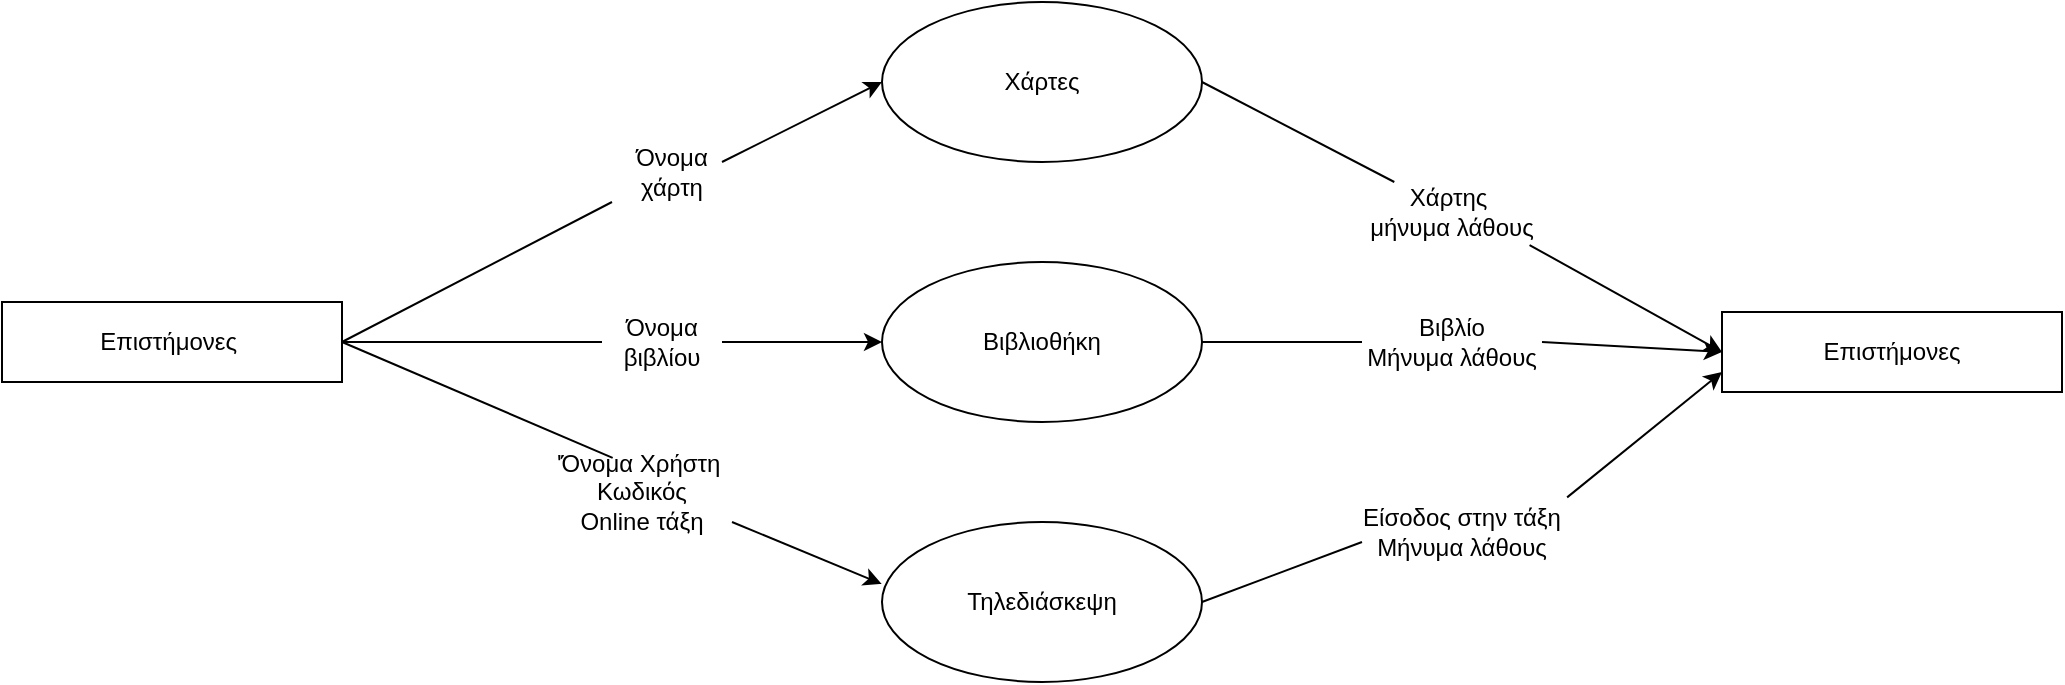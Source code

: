 <mxfile version="21.3.2" type="github">
  <diagram name="Σελίδα-1" id="d722_HOSetGY8IbsiXK8">
    <mxGraphModel dx="1354" dy="637" grid="1" gridSize="10" guides="1" tooltips="1" connect="1" arrows="1" fold="1" page="1" pageScale="1" pageWidth="3300" pageHeight="4681" math="0" shadow="0">
      <root>
        <mxCell id="0" />
        <mxCell id="1" parent="0" />
        <mxCell id="W4YdzC6T8s4nz27xlf9W-1" value="Επιστήμονες&amp;nbsp;" style="rounded=0;whiteSpace=wrap;html=1;" vertex="1" parent="1">
          <mxGeometry x="880" y="790" width="170" height="40" as="geometry" />
        </mxCell>
        <mxCell id="W4YdzC6T8s4nz27xlf9W-3" value="Χάρτες" style="ellipse;whiteSpace=wrap;html=1;align=center;" vertex="1" parent="1">
          <mxGeometry x="1320" y="640" width="160" height="80" as="geometry" />
        </mxCell>
        <mxCell id="W4YdzC6T8s4nz27xlf9W-4" value="" style="endArrow=none;html=1;rounded=0;exitX=1;exitY=0.5;exitDx=0;exitDy=0;entryX=0;entryY=1;entryDx=0;entryDy=0;" edge="1" parent="1" source="W4YdzC6T8s4nz27xlf9W-1" target="W4YdzC6T8s4nz27xlf9W-5">
          <mxGeometry width="50" height="50" relative="1" as="geometry">
            <mxPoint x="1080" y="710" as="sourcePoint" />
            <mxPoint x="1120" y="680" as="targetPoint" />
          </mxGeometry>
        </mxCell>
        <mxCell id="W4YdzC6T8s4nz27xlf9W-5" value="Όνομα χάρτη" style="text;html=1;strokeColor=none;fillColor=none;align=center;verticalAlign=middle;whiteSpace=wrap;rounded=0;" vertex="1" parent="1">
          <mxGeometry x="1185" y="710" width="60" height="30" as="geometry" />
        </mxCell>
        <mxCell id="W4YdzC6T8s4nz27xlf9W-6" value="" style="endArrow=classic;html=1;rounded=0;entryX=0;entryY=0.5;entryDx=0;entryDy=0;" edge="1" parent="1" target="W4YdzC6T8s4nz27xlf9W-3">
          <mxGeometry width="50" height="50" relative="1" as="geometry">
            <mxPoint x="1240" y="720" as="sourcePoint" />
            <mxPoint x="1260" y="640" as="targetPoint" />
          </mxGeometry>
        </mxCell>
        <mxCell id="W4YdzC6T8s4nz27xlf9W-7" value="Βιβλιοθήκη" style="ellipse;whiteSpace=wrap;html=1;align=center;" vertex="1" parent="1">
          <mxGeometry x="1320" y="770" width="160" height="80" as="geometry" />
        </mxCell>
        <mxCell id="W4YdzC6T8s4nz27xlf9W-8" value="" style="endArrow=none;html=1;rounded=0;exitX=1;exitY=0.5;exitDx=0;exitDy=0;entryX=0;entryY=0.5;entryDx=0;entryDy=0;" edge="1" parent="1" source="W4YdzC6T8s4nz27xlf9W-1" target="W4YdzC6T8s4nz27xlf9W-10">
          <mxGeometry width="50" height="50" relative="1" as="geometry">
            <mxPoint x="1030" y="700" as="sourcePoint" />
            <mxPoint x="1160" y="750" as="targetPoint" />
          </mxGeometry>
        </mxCell>
        <mxCell id="W4YdzC6T8s4nz27xlf9W-10" value="Όνομα βιβλίου" style="text;html=1;strokeColor=none;fillColor=none;align=center;verticalAlign=middle;whiteSpace=wrap;rounded=0;" vertex="1" parent="1">
          <mxGeometry x="1180" y="795" width="60" height="30" as="geometry" />
        </mxCell>
        <mxCell id="W4YdzC6T8s4nz27xlf9W-11" value="" style="endArrow=classic;html=1;rounded=0;exitX=1;exitY=0.5;exitDx=0;exitDy=0;entryX=0;entryY=0.5;entryDx=0;entryDy=0;" edge="1" parent="1" source="W4YdzC6T8s4nz27xlf9W-10" target="W4YdzC6T8s4nz27xlf9W-7">
          <mxGeometry width="50" height="50" relative="1" as="geometry">
            <mxPoint x="1250" y="800" as="sourcePoint" />
            <mxPoint x="1300" y="750" as="targetPoint" />
          </mxGeometry>
        </mxCell>
        <mxCell id="W4YdzC6T8s4nz27xlf9W-12" value="Τηλεδιάσκεψη" style="ellipse;whiteSpace=wrap;html=1;align=center;" vertex="1" parent="1">
          <mxGeometry x="1320" y="900" width="160" height="80" as="geometry" />
        </mxCell>
        <mxCell id="W4YdzC6T8s4nz27xlf9W-13" value="" style="endArrow=none;html=1;rounded=0;exitX=1;exitY=0.5;exitDx=0;exitDy=0;entryX=0.337;entryY=-0.068;entryDx=0;entryDy=0;entryPerimeter=0;" edge="1" parent="1" source="W4YdzC6T8s4nz27xlf9W-1" target="W4YdzC6T8s4nz27xlf9W-14">
          <mxGeometry width="50" height="50" relative="1" as="geometry">
            <mxPoint x="1110" y="880" as="sourcePoint" />
            <mxPoint x="1160" y="830" as="targetPoint" />
          </mxGeometry>
        </mxCell>
        <mxCell id="W4YdzC6T8s4nz27xlf9W-14" value="&#39;Όνομα Χρήστη&amp;nbsp;&lt;br&gt;Κωδικός&lt;br&gt;Online τάξη" style="text;html=1;strokeColor=none;fillColor=none;align=center;verticalAlign=middle;whiteSpace=wrap;rounded=0;" vertex="1" parent="1">
          <mxGeometry x="1155" y="870" width="90" height="30" as="geometry" />
        </mxCell>
        <mxCell id="W4YdzC6T8s4nz27xlf9W-15" value="" style="endArrow=classic;html=1;rounded=0;entryX=-0.001;entryY=0.387;entryDx=0;entryDy=0;exitX=1;exitY=1;exitDx=0;exitDy=0;entryPerimeter=0;" edge="1" parent="1" source="W4YdzC6T8s4nz27xlf9W-14" target="W4YdzC6T8s4nz27xlf9W-12">
          <mxGeometry width="50" height="50" relative="1" as="geometry">
            <mxPoint x="1230" y="880" as="sourcePoint" />
            <mxPoint x="1300" y="910" as="targetPoint" />
          </mxGeometry>
        </mxCell>
        <mxCell id="W4YdzC6T8s4nz27xlf9W-16" value="Επιστήμονες" style="whiteSpace=wrap;html=1;align=center;" vertex="1" parent="1">
          <mxGeometry x="1740" y="795" width="170" height="40" as="geometry" />
        </mxCell>
        <mxCell id="W4YdzC6T8s4nz27xlf9W-18" value="" style="endArrow=none;html=1;rounded=0;exitX=1;exitY=0.5;exitDx=0;exitDy=0;" edge="1" parent="1" source="W4YdzC6T8s4nz27xlf9W-3" target="W4YdzC6T8s4nz27xlf9W-19">
          <mxGeometry width="50" height="50" relative="1" as="geometry">
            <mxPoint x="1480" y="680" as="sourcePoint" />
            <mxPoint x="1600" y="750" as="targetPoint" />
          </mxGeometry>
        </mxCell>
        <mxCell id="W4YdzC6T8s4nz27xlf9W-19" value="Χάρτης&amp;nbsp;&lt;br&gt;μήνυμα λάθους" style="text;html=1;strokeColor=none;fillColor=none;align=center;verticalAlign=middle;whiteSpace=wrap;rounded=0;" vertex="1" parent="1">
          <mxGeometry x="1560" y="730" width="90" height="30" as="geometry" />
        </mxCell>
        <mxCell id="W4YdzC6T8s4nz27xlf9W-20" value="" style="endArrow=classic;html=1;rounded=0;entryX=0;entryY=0.5;entryDx=0;entryDy=0;exitX=0.931;exitY=1.051;exitDx=0;exitDy=0;exitPerimeter=0;" edge="1" parent="1" source="W4YdzC6T8s4nz27xlf9W-19" target="W4YdzC6T8s4nz27xlf9W-16">
          <mxGeometry width="50" height="50" relative="1" as="geometry">
            <mxPoint x="1660" y="840" as="sourcePoint" />
            <mxPoint x="1710" y="790" as="targetPoint" />
          </mxGeometry>
        </mxCell>
        <mxCell id="W4YdzC6T8s4nz27xlf9W-21" value="" style="endArrow=none;html=1;rounded=0;exitX=1;exitY=0.5;exitDx=0;exitDy=0;" edge="1" parent="1" source="W4YdzC6T8s4nz27xlf9W-7">
          <mxGeometry width="50" height="50" relative="1" as="geometry">
            <mxPoint x="1520" y="850" as="sourcePoint" />
            <mxPoint x="1560" y="810" as="targetPoint" />
          </mxGeometry>
        </mxCell>
        <mxCell id="W4YdzC6T8s4nz27xlf9W-22" value="Βιβλίο&lt;br&gt;Μήνυμα λάθους" style="text;html=1;strokeColor=none;fillColor=none;align=center;verticalAlign=middle;whiteSpace=wrap;rounded=0;" vertex="1" parent="1">
          <mxGeometry x="1560" y="795" width="90" height="30" as="geometry" />
        </mxCell>
        <mxCell id="W4YdzC6T8s4nz27xlf9W-23" value="" style="endArrow=classic;html=1;rounded=0;exitX=1;exitY=0.5;exitDx=0;exitDy=0;entryX=0;entryY=0.5;entryDx=0;entryDy=0;" edge="1" parent="1" source="W4YdzC6T8s4nz27xlf9W-22" target="W4YdzC6T8s4nz27xlf9W-16">
          <mxGeometry width="50" height="50" relative="1" as="geometry">
            <mxPoint x="1660" y="900" as="sourcePoint" />
            <mxPoint x="1710" y="850" as="targetPoint" />
          </mxGeometry>
        </mxCell>
        <mxCell id="W4YdzC6T8s4nz27xlf9W-24" value="" style="endArrow=none;html=1;rounded=0;exitX=1;exitY=0.5;exitDx=0;exitDy=0;" edge="1" parent="1" source="W4YdzC6T8s4nz27xlf9W-12">
          <mxGeometry width="50" height="50" relative="1" as="geometry">
            <mxPoint x="1520" y="960" as="sourcePoint" />
            <mxPoint x="1560" y="910" as="targetPoint" />
          </mxGeometry>
        </mxCell>
        <mxCell id="W4YdzC6T8s4nz27xlf9W-25" value="Είσοδος στην τάξη&lt;br&gt;Μήνυμα λάθους" style="text;html=1;strokeColor=none;fillColor=none;align=center;verticalAlign=middle;whiteSpace=wrap;rounded=0;" vertex="1" parent="1">
          <mxGeometry x="1550" y="890" width="120" height="30" as="geometry" />
        </mxCell>
        <mxCell id="W4YdzC6T8s4nz27xlf9W-26" value="" style="endArrow=classic;html=1;rounded=0;entryX=0;entryY=0.75;entryDx=0;entryDy=0;exitX=0.938;exitY=-0.077;exitDx=0;exitDy=0;exitPerimeter=0;" edge="1" parent="1" source="W4YdzC6T8s4nz27xlf9W-25" target="W4YdzC6T8s4nz27xlf9W-16">
          <mxGeometry width="50" height="50" relative="1" as="geometry">
            <mxPoint x="1710" y="920" as="sourcePoint" />
            <mxPoint x="1760" y="870" as="targetPoint" />
          </mxGeometry>
        </mxCell>
      </root>
    </mxGraphModel>
  </diagram>
</mxfile>
